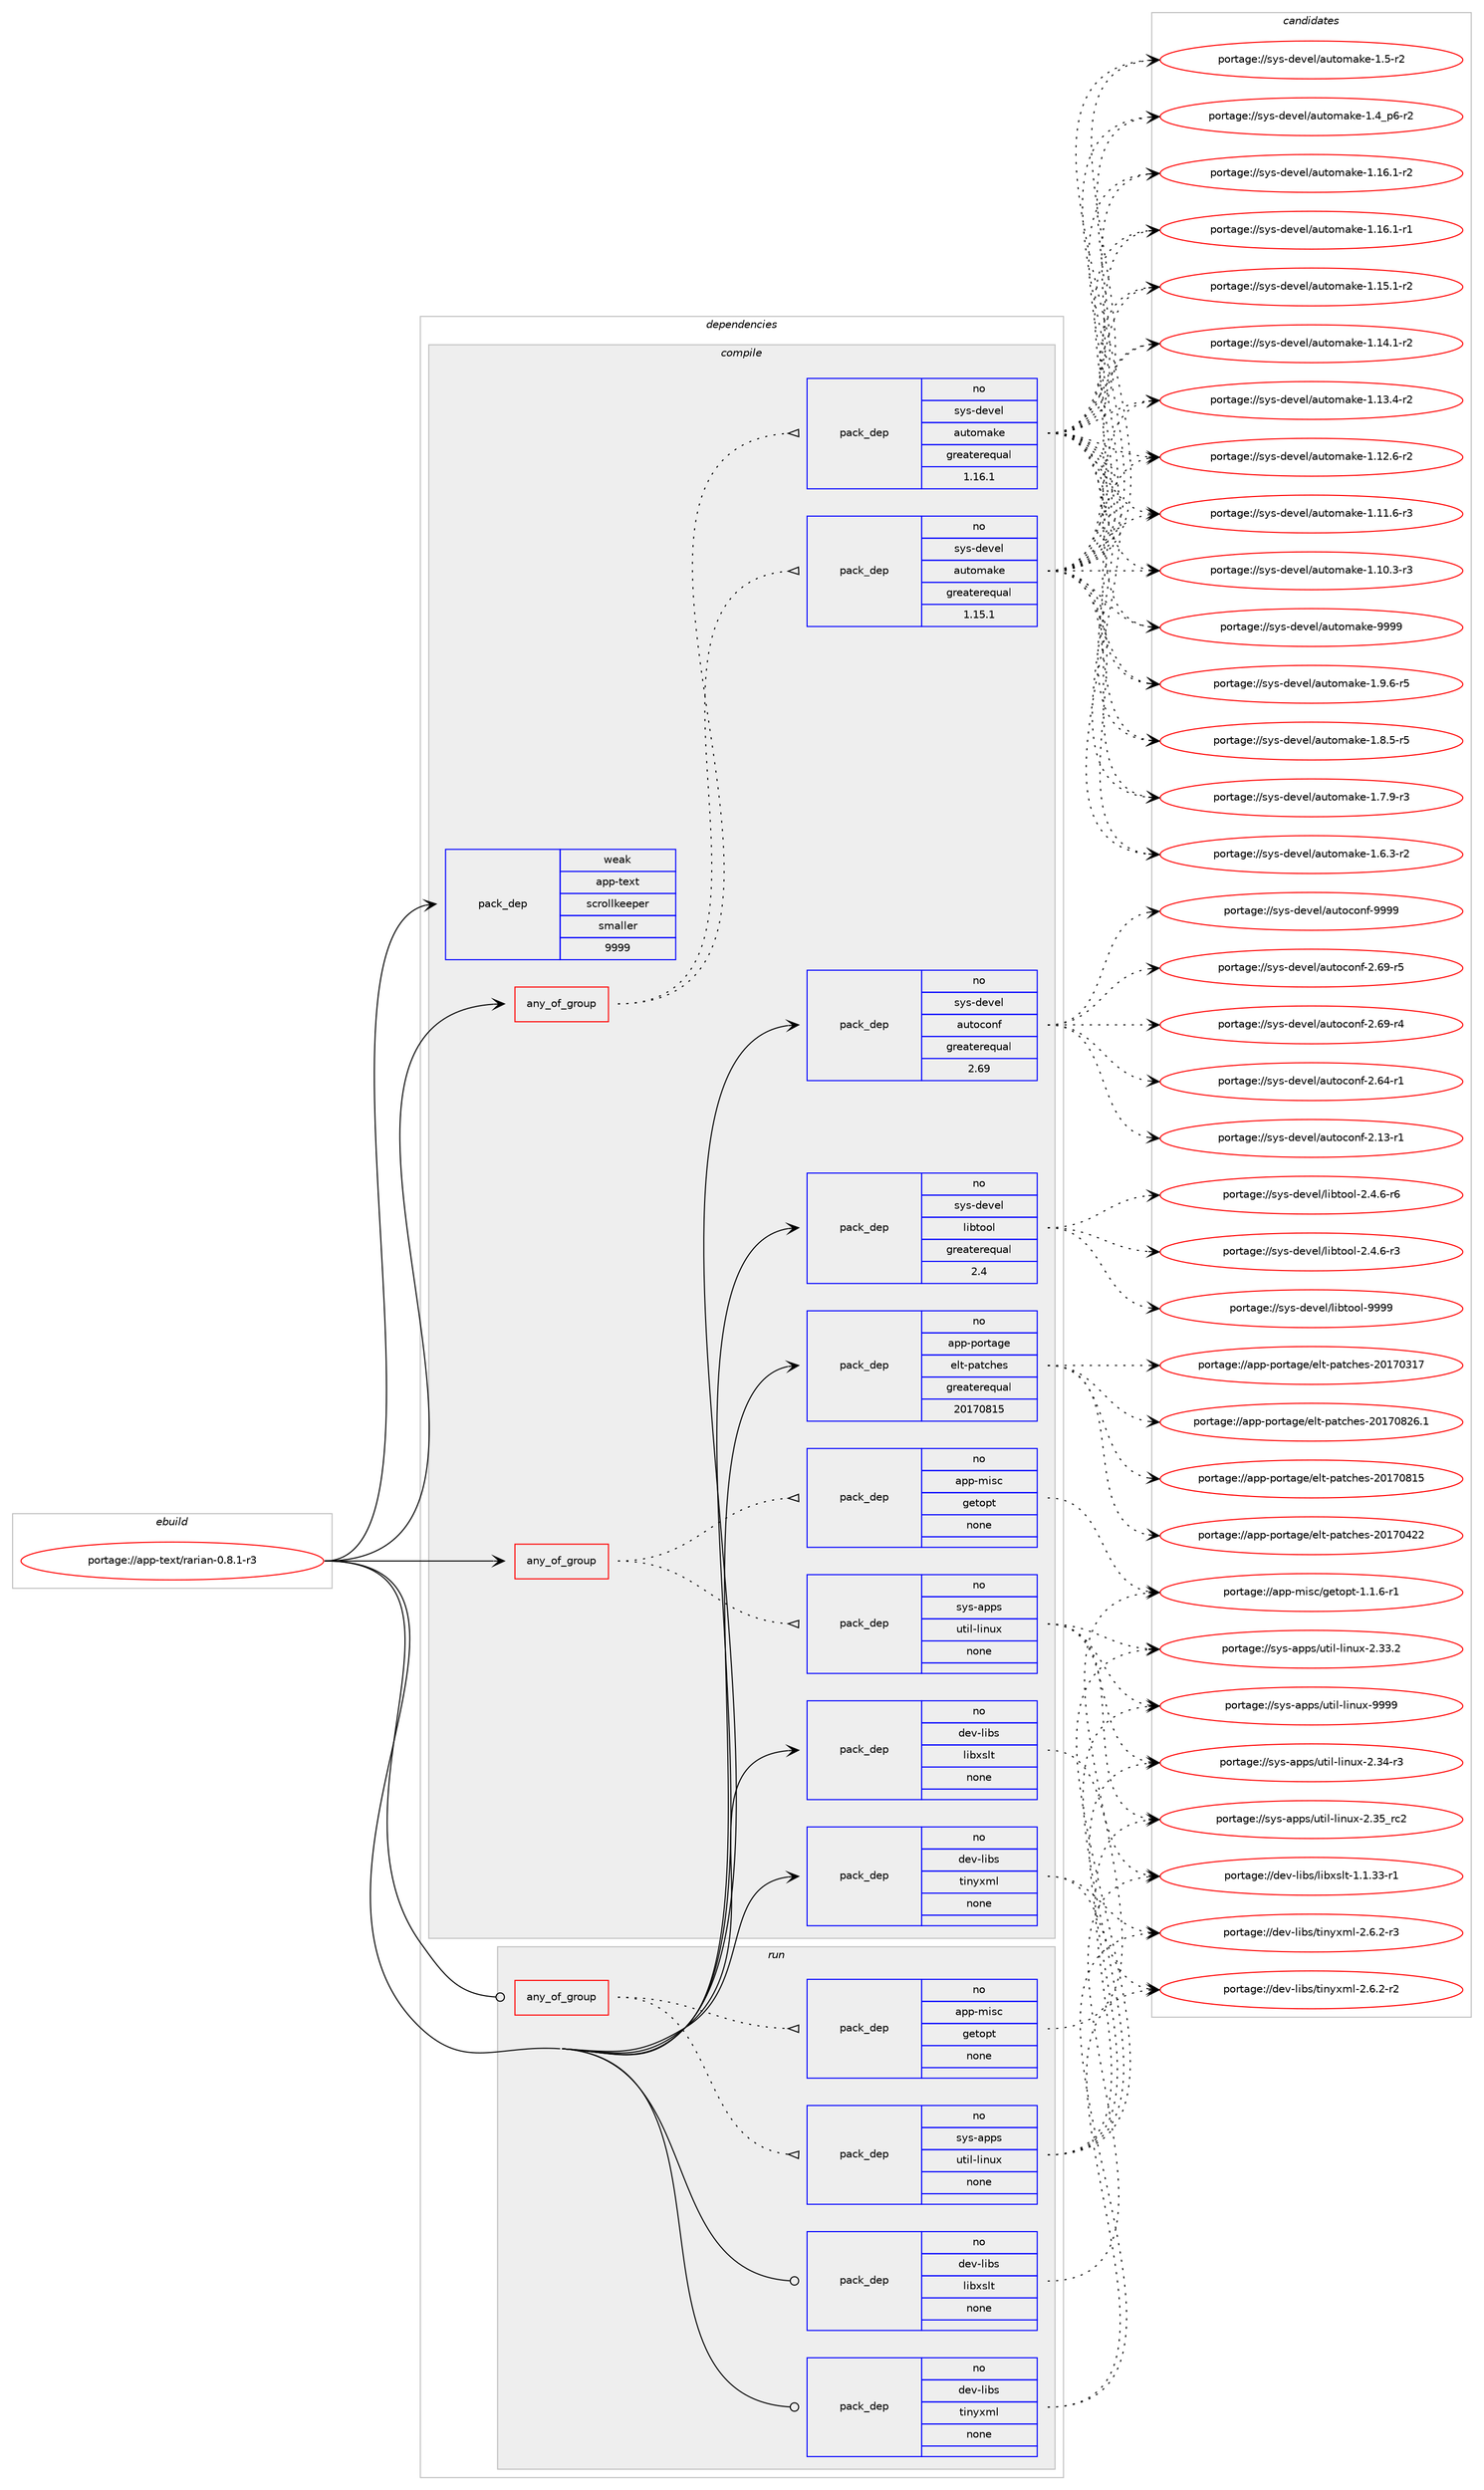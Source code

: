 digraph prolog {

# *************
# Graph options
# *************

newrank=true;
concentrate=true;
compound=true;
graph [rankdir=LR,fontname=Helvetica,fontsize=10,ranksep=1.5];#, ranksep=2.5, nodesep=0.2];
edge  [arrowhead=vee];
node  [fontname=Helvetica,fontsize=10];

# **********
# The ebuild
# **********

subgraph cluster_leftcol {
color=gray;
label=<<i>ebuild</i>>;
id [label="portage://app-text/rarian-0.8.1-r3", color=red, width=4, href="../app-text/rarian-0.8.1-r3.svg"];
}

# ****************
# The dependencies
# ****************

subgraph cluster_midcol {
color=gray;
label=<<i>dependencies</i>>;
subgraph cluster_compile {
fillcolor="#eeeeee";
style=filled;
label=<<i>compile</i>>;
subgraph any7642 {
dependency593141 [label=<<TABLE BORDER="0" CELLBORDER="1" CELLSPACING="0" CELLPADDING="4"><TR><TD CELLPADDING="10">any_of_group</TD></TR></TABLE>>, shape=none, color=red];subgraph pack445551 {
dependency593142 [label=<<TABLE BORDER="0" CELLBORDER="1" CELLSPACING="0" CELLPADDING="4" WIDTH="220"><TR><TD ROWSPAN="6" CELLPADDING="30">pack_dep</TD></TR><TR><TD WIDTH="110">no</TD></TR><TR><TD>sys-apps</TD></TR><TR><TD>util-linux</TD></TR><TR><TD>none</TD></TR><TR><TD></TD></TR></TABLE>>, shape=none, color=blue];
}
dependency593141:e -> dependency593142:w [weight=20,style="dotted",arrowhead="oinv"];
subgraph pack445552 {
dependency593143 [label=<<TABLE BORDER="0" CELLBORDER="1" CELLSPACING="0" CELLPADDING="4" WIDTH="220"><TR><TD ROWSPAN="6" CELLPADDING="30">pack_dep</TD></TR><TR><TD WIDTH="110">no</TD></TR><TR><TD>app-misc</TD></TR><TR><TD>getopt</TD></TR><TR><TD>none</TD></TR><TR><TD></TD></TR></TABLE>>, shape=none, color=blue];
}
dependency593141:e -> dependency593143:w [weight=20,style="dotted",arrowhead="oinv"];
}
id:e -> dependency593141:w [weight=20,style="solid",arrowhead="vee"];
subgraph any7643 {
dependency593144 [label=<<TABLE BORDER="0" CELLBORDER="1" CELLSPACING="0" CELLPADDING="4"><TR><TD CELLPADDING="10">any_of_group</TD></TR></TABLE>>, shape=none, color=red];subgraph pack445553 {
dependency593145 [label=<<TABLE BORDER="0" CELLBORDER="1" CELLSPACING="0" CELLPADDING="4" WIDTH="220"><TR><TD ROWSPAN="6" CELLPADDING="30">pack_dep</TD></TR><TR><TD WIDTH="110">no</TD></TR><TR><TD>sys-devel</TD></TR><TR><TD>automake</TD></TR><TR><TD>greaterequal</TD></TR><TR><TD>1.16.1</TD></TR></TABLE>>, shape=none, color=blue];
}
dependency593144:e -> dependency593145:w [weight=20,style="dotted",arrowhead="oinv"];
subgraph pack445554 {
dependency593146 [label=<<TABLE BORDER="0" CELLBORDER="1" CELLSPACING="0" CELLPADDING="4" WIDTH="220"><TR><TD ROWSPAN="6" CELLPADDING="30">pack_dep</TD></TR><TR><TD WIDTH="110">no</TD></TR><TR><TD>sys-devel</TD></TR><TR><TD>automake</TD></TR><TR><TD>greaterequal</TD></TR><TR><TD>1.15.1</TD></TR></TABLE>>, shape=none, color=blue];
}
dependency593144:e -> dependency593146:w [weight=20,style="dotted",arrowhead="oinv"];
}
id:e -> dependency593144:w [weight=20,style="solid",arrowhead="vee"];
subgraph pack445555 {
dependency593147 [label=<<TABLE BORDER="0" CELLBORDER="1" CELLSPACING="0" CELLPADDING="4" WIDTH="220"><TR><TD ROWSPAN="6" CELLPADDING="30">pack_dep</TD></TR><TR><TD WIDTH="110">no</TD></TR><TR><TD>app-portage</TD></TR><TR><TD>elt-patches</TD></TR><TR><TD>greaterequal</TD></TR><TR><TD>20170815</TD></TR></TABLE>>, shape=none, color=blue];
}
id:e -> dependency593147:w [weight=20,style="solid",arrowhead="vee"];
subgraph pack445556 {
dependency593148 [label=<<TABLE BORDER="0" CELLBORDER="1" CELLSPACING="0" CELLPADDING="4" WIDTH="220"><TR><TD ROWSPAN="6" CELLPADDING="30">pack_dep</TD></TR><TR><TD WIDTH="110">no</TD></TR><TR><TD>dev-libs</TD></TR><TR><TD>libxslt</TD></TR><TR><TD>none</TD></TR><TR><TD></TD></TR></TABLE>>, shape=none, color=blue];
}
id:e -> dependency593148:w [weight=20,style="solid",arrowhead="vee"];
subgraph pack445557 {
dependency593149 [label=<<TABLE BORDER="0" CELLBORDER="1" CELLSPACING="0" CELLPADDING="4" WIDTH="220"><TR><TD ROWSPAN="6" CELLPADDING="30">pack_dep</TD></TR><TR><TD WIDTH="110">no</TD></TR><TR><TD>dev-libs</TD></TR><TR><TD>tinyxml</TD></TR><TR><TD>none</TD></TR><TR><TD></TD></TR></TABLE>>, shape=none, color=blue];
}
id:e -> dependency593149:w [weight=20,style="solid",arrowhead="vee"];
subgraph pack445558 {
dependency593150 [label=<<TABLE BORDER="0" CELLBORDER="1" CELLSPACING="0" CELLPADDING="4" WIDTH="220"><TR><TD ROWSPAN="6" CELLPADDING="30">pack_dep</TD></TR><TR><TD WIDTH="110">no</TD></TR><TR><TD>sys-devel</TD></TR><TR><TD>autoconf</TD></TR><TR><TD>greaterequal</TD></TR><TR><TD>2.69</TD></TR></TABLE>>, shape=none, color=blue];
}
id:e -> dependency593150:w [weight=20,style="solid",arrowhead="vee"];
subgraph pack445559 {
dependency593151 [label=<<TABLE BORDER="0" CELLBORDER="1" CELLSPACING="0" CELLPADDING="4" WIDTH="220"><TR><TD ROWSPAN="6" CELLPADDING="30">pack_dep</TD></TR><TR><TD WIDTH="110">no</TD></TR><TR><TD>sys-devel</TD></TR><TR><TD>libtool</TD></TR><TR><TD>greaterequal</TD></TR><TR><TD>2.4</TD></TR></TABLE>>, shape=none, color=blue];
}
id:e -> dependency593151:w [weight=20,style="solid",arrowhead="vee"];
subgraph pack445560 {
dependency593152 [label=<<TABLE BORDER="0" CELLBORDER="1" CELLSPACING="0" CELLPADDING="4" WIDTH="220"><TR><TD ROWSPAN="6" CELLPADDING="30">pack_dep</TD></TR><TR><TD WIDTH="110">weak</TD></TR><TR><TD>app-text</TD></TR><TR><TD>scrollkeeper</TD></TR><TR><TD>smaller</TD></TR><TR><TD>9999</TD></TR></TABLE>>, shape=none, color=blue];
}
id:e -> dependency593152:w [weight=20,style="solid",arrowhead="vee"];
}
subgraph cluster_compileandrun {
fillcolor="#eeeeee";
style=filled;
label=<<i>compile and run</i>>;
}
subgraph cluster_run {
fillcolor="#eeeeee";
style=filled;
label=<<i>run</i>>;
subgraph any7644 {
dependency593153 [label=<<TABLE BORDER="0" CELLBORDER="1" CELLSPACING="0" CELLPADDING="4"><TR><TD CELLPADDING="10">any_of_group</TD></TR></TABLE>>, shape=none, color=red];subgraph pack445561 {
dependency593154 [label=<<TABLE BORDER="0" CELLBORDER="1" CELLSPACING="0" CELLPADDING="4" WIDTH="220"><TR><TD ROWSPAN="6" CELLPADDING="30">pack_dep</TD></TR><TR><TD WIDTH="110">no</TD></TR><TR><TD>sys-apps</TD></TR><TR><TD>util-linux</TD></TR><TR><TD>none</TD></TR><TR><TD></TD></TR></TABLE>>, shape=none, color=blue];
}
dependency593153:e -> dependency593154:w [weight=20,style="dotted",arrowhead="oinv"];
subgraph pack445562 {
dependency593155 [label=<<TABLE BORDER="0" CELLBORDER="1" CELLSPACING="0" CELLPADDING="4" WIDTH="220"><TR><TD ROWSPAN="6" CELLPADDING="30">pack_dep</TD></TR><TR><TD WIDTH="110">no</TD></TR><TR><TD>app-misc</TD></TR><TR><TD>getopt</TD></TR><TR><TD>none</TD></TR><TR><TD></TD></TR></TABLE>>, shape=none, color=blue];
}
dependency593153:e -> dependency593155:w [weight=20,style="dotted",arrowhead="oinv"];
}
id:e -> dependency593153:w [weight=20,style="solid",arrowhead="odot"];
subgraph pack445563 {
dependency593156 [label=<<TABLE BORDER="0" CELLBORDER="1" CELLSPACING="0" CELLPADDING="4" WIDTH="220"><TR><TD ROWSPAN="6" CELLPADDING="30">pack_dep</TD></TR><TR><TD WIDTH="110">no</TD></TR><TR><TD>dev-libs</TD></TR><TR><TD>libxslt</TD></TR><TR><TD>none</TD></TR><TR><TD></TD></TR></TABLE>>, shape=none, color=blue];
}
id:e -> dependency593156:w [weight=20,style="solid",arrowhead="odot"];
subgraph pack445564 {
dependency593157 [label=<<TABLE BORDER="0" CELLBORDER="1" CELLSPACING="0" CELLPADDING="4" WIDTH="220"><TR><TD ROWSPAN="6" CELLPADDING="30">pack_dep</TD></TR><TR><TD WIDTH="110">no</TD></TR><TR><TD>dev-libs</TD></TR><TR><TD>tinyxml</TD></TR><TR><TD>none</TD></TR><TR><TD></TD></TR></TABLE>>, shape=none, color=blue];
}
id:e -> dependency593157:w [weight=20,style="solid",arrowhead="odot"];
}
}

# **************
# The candidates
# **************

subgraph cluster_choices {
rank=same;
color=gray;
label=<<i>candidates</i>>;

subgraph choice445551 {
color=black;
nodesep=1;
choice115121115459711211211547117116105108451081051101171204557575757 [label="portage://sys-apps/util-linux-9999", color=red, width=4,href="../sys-apps/util-linux-9999.svg"];
choice115121115459711211211547117116105108451081051101171204550465153951149950 [label="portage://sys-apps/util-linux-2.35_rc2", color=red, width=4,href="../sys-apps/util-linux-2.35_rc2.svg"];
choice1151211154597112112115471171161051084510810511011712045504651524511451 [label="portage://sys-apps/util-linux-2.34-r3", color=red, width=4,href="../sys-apps/util-linux-2.34-r3.svg"];
choice1151211154597112112115471171161051084510810511011712045504651514650 [label="portage://sys-apps/util-linux-2.33.2", color=red, width=4,href="../sys-apps/util-linux-2.33.2.svg"];
dependency593142:e -> choice115121115459711211211547117116105108451081051101171204557575757:w [style=dotted,weight="100"];
dependency593142:e -> choice115121115459711211211547117116105108451081051101171204550465153951149950:w [style=dotted,weight="100"];
dependency593142:e -> choice1151211154597112112115471171161051084510810511011712045504651524511451:w [style=dotted,weight="100"];
dependency593142:e -> choice1151211154597112112115471171161051084510810511011712045504651514650:w [style=dotted,weight="100"];
}
subgraph choice445552 {
color=black;
nodesep=1;
choice971121124510910511599471031011161111121164549464946544511449 [label="portage://app-misc/getopt-1.1.6-r1", color=red, width=4,href="../app-misc/getopt-1.1.6-r1.svg"];
dependency593143:e -> choice971121124510910511599471031011161111121164549464946544511449:w [style=dotted,weight="100"];
}
subgraph choice445553 {
color=black;
nodesep=1;
choice115121115451001011181011084797117116111109971071014557575757 [label="portage://sys-devel/automake-9999", color=red, width=4,href="../sys-devel/automake-9999.svg"];
choice115121115451001011181011084797117116111109971071014549465746544511453 [label="portage://sys-devel/automake-1.9.6-r5", color=red, width=4,href="../sys-devel/automake-1.9.6-r5.svg"];
choice115121115451001011181011084797117116111109971071014549465646534511453 [label="portage://sys-devel/automake-1.8.5-r5", color=red, width=4,href="../sys-devel/automake-1.8.5-r5.svg"];
choice115121115451001011181011084797117116111109971071014549465546574511451 [label="portage://sys-devel/automake-1.7.9-r3", color=red, width=4,href="../sys-devel/automake-1.7.9-r3.svg"];
choice115121115451001011181011084797117116111109971071014549465446514511450 [label="portage://sys-devel/automake-1.6.3-r2", color=red, width=4,href="../sys-devel/automake-1.6.3-r2.svg"];
choice11512111545100101118101108479711711611110997107101454946534511450 [label="portage://sys-devel/automake-1.5-r2", color=red, width=4,href="../sys-devel/automake-1.5-r2.svg"];
choice115121115451001011181011084797117116111109971071014549465295112544511450 [label="portage://sys-devel/automake-1.4_p6-r2", color=red, width=4,href="../sys-devel/automake-1.4_p6-r2.svg"];
choice11512111545100101118101108479711711611110997107101454946495446494511450 [label="portage://sys-devel/automake-1.16.1-r2", color=red, width=4,href="../sys-devel/automake-1.16.1-r2.svg"];
choice11512111545100101118101108479711711611110997107101454946495446494511449 [label="portage://sys-devel/automake-1.16.1-r1", color=red, width=4,href="../sys-devel/automake-1.16.1-r1.svg"];
choice11512111545100101118101108479711711611110997107101454946495346494511450 [label="portage://sys-devel/automake-1.15.1-r2", color=red, width=4,href="../sys-devel/automake-1.15.1-r2.svg"];
choice11512111545100101118101108479711711611110997107101454946495246494511450 [label="portage://sys-devel/automake-1.14.1-r2", color=red, width=4,href="../sys-devel/automake-1.14.1-r2.svg"];
choice11512111545100101118101108479711711611110997107101454946495146524511450 [label="portage://sys-devel/automake-1.13.4-r2", color=red, width=4,href="../sys-devel/automake-1.13.4-r2.svg"];
choice11512111545100101118101108479711711611110997107101454946495046544511450 [label="portage://sys-devel/automake-1.12.6-r2", color=red, width=4,href="../sys-devel/automake-1.12.6-r2.svg"];
choice11512111545100101118101108479711711611110997107101454946494946544511451 [label="portage://sys-devel/automake-1.11.6-r3", color=red, width=4,href="../sys-devel/automake-1.11.6-r3.svg"];
choice11512111545100101118101108479711711611110997107101454946494846514511451 [label="portage://sys-devel/automake-1.10.3-r3", color=red, width=4,href="../sys-devel/automake-1.10.3-r3.svg"];
dependency593145:e -> choice115121115451001011181011084797117116111109971071014557575757:w [style=dotted,weight="100"];
dependency593145:e -> choice115121115451001011181011084797117116111109971071014549465746544511453:w [style=dotted,weight="100"];
dependency593145:e -> choice115121115451001011181011084797117116111109971071014549465646534511453:w [style=dotted,weight="100"];
dependency593145:e -> choice115121115451001011181011084797117116111109971071014549465546574511451:w [style=dotted,weight="100"];
dependency593145:e -> choice115121115451001011181011084797117116111109971071014549465446514511450:w [style=dotted,weight="100"];
dependency593145:e -> choice11512111545100101118101108479711711611110997107101454946534511450:w [style=dotted,weight="100"];
dependency593145:e -> choice115121115451001011181011084797117116111109971071014549465295112544511450:w [style=dotted,weight="100"];
dependency593145:e -> choice11512111545100101118101108479711711611110997107101454946495446494511450:w [style=dotted,weight="100"];
dependency593145:e -> choice11512111545100101118101108479711711611110997107101454946495446494511449:w [style=dotted,weight="100"];
dependency593145:e -> choice11512111545100101118101108479711711611110997107101454946495346494511450:w [style=dotted,weight="100"];
dependency593145:e -> choice11512111545100101118101108479711711611110997107101454946495246494511450:w [style=dotted,weight="100"];
dependency593145:e -> choice11512111545100101118101108479711711611110997107101454946495146524511450:w [style=dotted,weight="100"];
dependency593145:e -> choice11512111545100101118101108479711711611110997107101454946495046544511450:w [style=dotted,weight="100"];
dependency593145:e -> choice11512111545100101118101108479711711611110997107101454946494946544511451:w [style=dotted,weight="100"];
dependency593145:e -> choice11512111545100101118101108479711711611110997107101454946494846514511451:w [style=dotted,weight="100"];
}
subgraph choice445554 {
color=black;
nodesep=1;
choice115121115451001011181011084797117116111109971071014557575757 [label="portage://sys-devel/automake-9999", color=red, width=4,href="../sys-devel/automake-9999.svg"];
choice115121115451001011181011084797117116111109971071014549465746544511453 [label="portage://sys-devel/automake-1.9.6-r5", color=red, width=4,href="../sys-devel/automake-1.9.6-r5.svg"];
choice115121115451001011181011084797117116111109971071014549465646534511453 [label="portage://sys-devel/automake-1.8.5-r5", color=red, width=4,href="../sys-devel/automake-1.8.5-r5.svg"];
choice115121115451001011181011084797117116111109971071014549465546574511451 [label="portage://sys-devel/automake-1.7.9-r3", color=red, width=4,href="../sys-devel/automake-1.7.9-r3.svg"];
choice115121115451001011181011084797117116111109971071014549465446514511450 [label="portage://sys-devel/automake-1.6.3-r2", color=red, width=4,href="../sys-devel/automake-1.6.3-r2.svg"];
choice11512111545100101118101108479711711611110997107101454946534511450 [label="portage://sys-devel/automake-1.5-r2", color=red, width=4,href="../sys-devel/automake-1.5-r2.svg"];
choice115121115451001011181011084797117116111109971071014549465295112544511450 [label="portage://sys-devel/automake-1.4_p6-r2", color=red, width=4,href="../sys-devel/automake-1.4_p6-r2.svg"];
choice11512111545100101118101108479711711611110997107101454946495446494511450 [label="portage://sys-devel/automake-1.16.1-r2", color=red, width=4,href="../sys-devel/automake-1.16.1-r2.svg"];
choice11512111545100101118101108479711711611110997107101454946495446494511449 [label="portage://sys-devel/automake-1.16.1-r1", color=red, width=4,href="../sys-devel/automake-1.16.1-r1.svg"];
choice11512111545100101118101108479711711611110997107101454946495346494511450 [label="portage://sys-devel/automake-1.15.1-r2", color=red, width=4,href="../sys-devel/automake-1.15.1-r2.svg"];
choice11512111545100101118101108479711711611110997107101454946495246494511450 [label="portage://sys-devel/automake-1.14.1-r2", color=red, width=4,href="../sys-devel/automake-1.14.1-r2.svg"];
choice11512111545100101118101108479711711611110997107101454946495146524511450 [label="portage://sys-devel/automake-1.13.4-r2", color=red, width=4,href="../sys-devel/automake-1.13.4-r2.svg"];
choice11512111545100101118101108479711711611110997107101454946495046544511450 [label="portage://sys-devel/automake-1.12.6-r2", color=red, width=4,href="../sys-devel/automake-1.12.6-r2.svg"];
choice11512111545100101118101108479711711611110997107101454946494946544511451 [label="portage://sys-devel/automake-1.11.6-r3", color=red, width=4,href="../sys-devel/automake-1.11.6-r3.svg"];
choice11512111545100101118101108479711711611110997107101454946494846514511451 [label="portage://sys-devel/automake-1.10.3-r3", color=red, width=4,href="../sys-devel/automake-1.10.3-r3.svg"];
dependency593146:e -> choice115121115451001011181011084797117116111109971071014557575757:w [style=dotted,weight="100"];
dependency593146:e -> choice115121115451001011181011084797117116111109971071014549465746544511453:w [style=dotted,weight="100"];
dependency593146:e -> choice115121115451001011181011084797117116111109971071014549465646534511453:w [style=dotted,weight="100"];
dependency593146:e -> choice115121115451001011181011084797117116111109971071014549465546574511451:w [style=dotted,weight="100"];
dependency593146:e -> choice115121115451001011181011084797117116111109971071014549465446514511450:w [style=dotted,weight="100"];
dependency593146:e -> choice11512111545100101118101108479711711611110997107101454946534511450:w [style=dotted,weight="100"];
dependency593146:e -> choice115121115451001011181011084797117116111109971071014549465295112544511450:w [style=dotted,weight="100"];
dependency593146:e -> choice11512111545100101118101108479711711611110997107101454946495446494511450:w [style=dotted,weight="100"];
dependency593146:e -> choice11512111545100101118101108479711711611110997107101454946495446494511449:w [style=dotted,weight="100"];
dependency593146:e -> choice11512111545100101118101108479711711611110997107101454946495346494511450:w [style=dotted,weight="100"];
dependency593146:e -> choice11512111545100101118101108479711711611110997107101454946495246494511450:w [style=dotted,weight="100"];
dependency593146:e -> choice11512111545100101118101108479711711611110997107101454946495146524511450:w [style=dotted,weight="100"];
dependency593146:e -> choice11512111545100101118101108479711711611110997107101454946495046544511450:w [style=dotted,weight="100"];
dependency593146:e -> choice11512111545100101118101108479711711611110997107101454946494946544511451:w [style=dotted,weight="100"];
dependency593146:e -> choice11512111545100101118101108479711711611110997107101454946494846514511451:w [style=dotted,weight="100"];
}
subgraph choice445555 {
color=black;
nodesep=1;
choice971121124511211111411697103101471011081164511297116991041011154550484955485650544649 [label="portage://app-portage/elt-patches-20170826.1", color=red, width=4,href="../app-portage/elt-patches-20170826.1.svg"];
choice97112112451121111141169710310147101108116451129711699104101115455048495548564953 [label="portage://app-portage/elt-patches-20170815", color=red, width=4,href="../app-portage/elt-patches-20170815.svg"];
choice97112112451121111141169710310147101108116451129711699104101115455048495548525050 [label="portage://app-portage/elt-patches-20170422", color=red, width=4,href="../app-portage/elt-patches-20170422.svg"];
choice97112112451121111141169710310147101108116451129711699104101115455048495548514955 [label="portage://app-portage/elt-patches-20170317", color=red, width=4,href="../app-portage/elt-patches-20170317.svg"];
dependency593147:e -> choice971121124511211111411697103101471011081164511297116991041011154550484955485650544649:w [style=dotted,weight="100"];
dependency593147:e -> choice97112112451121111141169710310147101108116451129711699104101115455048495548564953:w [style=dotted,weight="100"];
dependency593147:e -> choice97112112451121111141169710310147101108116451129711699104101115455048495548525050:w [style=dotted,weight="100"];
dependency593147:e -> choice97112112451121111141169710310147101108116451129711699104101115455048495548514955:w [style=dotted,weight="100"];
}
subgraph choice445556 {
color=black;
nodesep=1;
choice10010111845108105981154710810598120115108116454946494651514511449 [label="portage://dev-libs/libxslt-1.1.33-r1", color=red, width=4,href="../dev-libs/libxslt-1.1.33-r1.svg"];
dependency593148:e -> choice10010111845108105981154710810598120115108116454946494651514511449:w [style=dotted,weight="100"];
}
subgraph choice445557 {
color=black;
nodesep=1;
choice1001011184510810598115471161051101211201091084550465446504511451 [label="portage://dev-libs/tinyxml-2.6.2-r3", color=red, width=4,href="../dev-libs/tinyxml-2.6.2-r3.svg"];
choice1001011184510810598115471161051101211201091084550465446504511450 [label="portage://dev-libs/tinyxml-2.6.2-r2", color=red, width=4,href="../dev-libs/tinyxml-2.6.2-r2.svg"];
dependency593149:e -> choice1001011184510810598115471161051101211201091084550465446504511451:w [style=dotted,weight="100"];
dependency593149:e -> choice1001011184510810598115471161051101211201091084550465446504511450:w [style=dotted,weight="100"];
}
subgraph choice445558 {
color=black;
nodesep=1;
choice115121115451001011181011084797117116111991111101024557575757 [label="portage://sys-devel/autoconf-9999", color=red, width=4,href="../sys-devel/autoconf-9999.svg"];
choice1151211154510010111810110847971171161119911111010245504654574511453 [label="portage://sys-devel/autoconf-2.69-r5", color=red, width=4,href="../sys-devel/autoconf-2.69-r5.svg"];
choice1151211154510010111810110847971171161119911111010245504654574511452 [label="portage://sys-devel/autoconf-2.69-r4", color=red, width=4,href="../sys-devel/autoconf-2.69-r4.svg"];
choice1151211154510010111810110847971171161119911111010245504654524511449 [label="portage://sys-devel/autoconf-2.64-r1", color=red, width=4,href="../sys-devel/autoconf-2.64-r1.svg"];
choice1151211154510010111810110847971171161119911111010245504649514511449 [label="portage://sys-devel/autoconf-2.13-r1", color=red, width=4,href="../sys-devel/autoconf-2.13-r1.svg"];
dependency593150:e -> choice115121115451001011181011084797117116111991111101024557575757:w [style=dotted,weight="100"];
dependency593150:e -> choice1151211154510010111810110847971171161119911111010245504654574511453:w [style=dotted,weight="100"];
dependency593150:e -> choice1151211154510010111810110847971171161119911111010245504654574511452:w [style=dotted,weight="100"];
dependency593150:e -> choice1151211154510010111810110847971171161119911111010245504654524511449:w [style=dotted,weight="100"];
dependency593150:e -> choice1151211154510010111810110847971171161119911111010245504649514511449:w [style=dotted,weight="100"];
}
subgraph choice445559 {
color=black;
nodesep=1;
choice1151211154510010111810110847108105981161111111084557575757 [label="portage://sys-devel/libtool-9999", color=red, width=4,href="../sys-devel/libtool-9999.svg"];
choice1151211154510010111810110847108105981161111111084550465246544511454 [label="portage://sys-devel/libtool-2.4.6-r6", color=red, width=4,href="../sys-devel/libtool-2.4.6-r6.svg"];
choice1151211154510010111810110847108105981161111111084550465246544511451 [label="portage://sys-devel/libtool-2.4.6-r3", color=red, width=4,href="../sys-devel/libtool-2.4.6-r3.svg"];
dependency593151:e -> choice1151211154510010111810110847108105981161111111084557575757:w [style=dotted,weight="100"];
dependency593151:e -> choice1151211154510010111810110847108105981161111111084550465246544511454:w [style=dotted,weight="100"];
dependency593151:e -> choice1151211154510010111810110847108105981161111111084550465246544511451:w [style=dotted,weight="100"];
}
subgraph choice445560 {
color=black;
nodesep=1;
}
subgraph choice445561 {
color=black;
nodesep=1;
choice115121115459711211211547117116105108451081051101171204557575757 [label="portage://sys-apps/util-linux-9999", color=red, width=4,href="../sys-apps/util-linux-9999.svg"];
choice115121115459711211211547117116105108451081051101171204550465153951149950 [label="portage://sys-apps/util-linux-2.35_rc2", color=red, width=4,href="../sys-apps/util-linux-2.35_rc2.svg"];
choice1151211154597112112115471171161051084510810511011712045504651524511451 [label="portage://sys-apps/util-linux-2.34-r3", color=red, width=4,href="../sys-apps/util-linux-2.34-r3.svg"];
choice1151211154597112112115471171161051084510810511011712045504651514650 [label="portage://sys-apps/util-linux-2.33.2", color=red, width=4,href="../sys-apps/util-linux-2.33.2.svg"];
dependency593154:e -> choice115121115459711211211547117116105108451081051101171204557575757:w [style=dotted,weight="100"];
dependency593154:e -> choice115121115459711211211547117116105108451081051101171204550465153951149950:w [style=dotted,weight="100"];
dependency593154:e -> choice1151211154597112112115471171161051084510810511011712045504651524511451:w [style=dotted,weight="100"];
dependency593154:e -> choice1151211154597112112115471171161051084510810511011712045504651514650:w [style=dotted,weight="100"];
}
subgraph choice445562 {
color=black;
nodesep=1;
choice971121124510910511599471031011161111121164549464946544511449 [label="portage://app-misc/getopt-1.1.6-r1", color=red, width=4,href="../app-misc/getopt-1.1.6-r1.svg"];
dependency593155:e -> choice971121124510910511599471031011161111121164549464946544511449:w [style=dotted,weight="100"];
}
subgraph choice445563 {
color=black;
nodesep=1;
choice10010111845108105981154710810598120115108116454946494651514511449 [label="portage://dev-libs/libxslt-1.1.33-r1", color=red, width=4,href="../dev-libs/libxslt-1.1.33-r1.svg"];
dependency593156:e -> choice10010111845108105981154710810598120115108116454946494651514511449:w [style=dotted,weight="100"];
}
subgraph choice445564 {
color=black;
nodesep=1;
choice1001011184510810598115471161051101211201091084550465446504511451 [label="portage://dev-libs/tinyxml-2.6.2-r3", color=red, width=4,href="../dev-libs/tinyxml-2.6.2-r3.svg"];
choice1001011184510810598115471161051101211201091084550465446504511450 [label="portage://dev-libs/tinyxml-2.6.2-r2", color=red, width=4,href="../dev-libs/tinyxml-2.6.2-r2.svg"];
dependency593157:e -> choice1001011184510810598115471161051101211201091084550465446504511451:w [style=dotted,weight="100"];
dependency593157:e -> choice1001011184510810598115471161051101211201091084550465446504511450:w [style=dotted,weight="100"];
}
}

}
